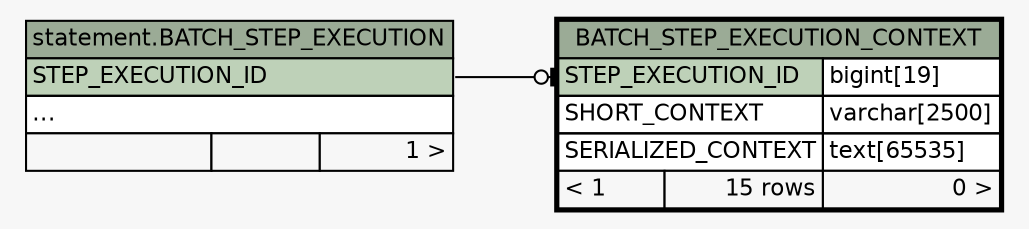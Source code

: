 // dot 2.36.0 on Mac OS X 10.10.2
// SchemaSpy rev Unknown
digraph "oneDegreeRelationshipsDiagram" {
  graph [
    rankdir="RL"
    bgcolor="#f7f7f7"
    
    nodesep="0.18"
    ranksep="0.46"
    fontname="Helvetica"
    fontsize="11"
  ];
  node [
    fontname="Helvetica"
    fontsize="11"
    shape="plaintext"
  ];
  edge [
    arrowsize="0.8"
  ];
  "BATCH_STEP_EXECUTION_CONTEXT":"STEP_EXECUTION_ID":w -> "statement.BATCH_STEP_EXECUTION":"STEP_EXECUTION_ID":e [arrowhead=none dir=back arrowtail=teeodot];
  "statement.BATCH_STEP_EXECUTION" [
    label=<
    <TABLE BORDER="0" CELLBORDER="1" CELLSPACING="0" BGCOLOR="#ffffff">
      <TR><TD COLSPAN="3" BGCOLOR="#9bab96" ALIGN="CENTER">statement.BATCH_STEP_EXECUTION</TD></TR>
      <TR><TD PORT="STEP_EXECUTION_ID" COLSPAN="3" BGCOLOR="#bed1b8" ALIGN="LEFT">STEP_EXECUTION_ID</TD></TR>
      <TR><TD PORT="elipses" COLSPAN="3" ALIGN="LEFT">...</TD></TR>
      <TR><TD ALIGN="LEFT" BGCOLOR="#f7f7f7">  </TD><TD ALIGN="RIGHT" BGCOLOR="#f7f7f7">  </TD><TD ALIGN="RIGHT" BGCOLOR="#f7f7f7">1 &gt;</TD></TR>
    </TABLE>>
    tooltip="statement.BATCH_STEP_EXECUTION"
  ];
  "BATCH_STEP_EXECUTION_CONTEXT" [
    label=<
    <TABLE BORDER="2" CELLBORDER="1" CELLSPACING="0" BGCOLOR="#ffffff">
      <TR><TD COLSPAN="3" BGCOLOR="#9bab96" ALIGN="CENTER">BATCH_STEP_EXECUTION_CONTEXT</TD></TR>
      <TR><TD PORT="STEP_EXECUTION_ID" COLSPAN="2" BGCOLOR="#bed1b8" ALIGN="LEFT">STEP_EXECUTION_ID</TD><TD PORT="STEP_EXECUTION_ID.type" ALIGN="LEFT">bigint[19]</TD></TR>
      <TR><TD PORT="SHORT_CONTEXT" COLSPAN="2" ALIGN="LEFT">SHORT_CONTEXT</TD><TD PORT="SHORT_CONTEXT.type" ALIGN="LEFT">varchar[2500]</TD></TR>
      <TR><TD PORT="SERIALIZED_CONTEXT" COLSPAN="2" ALIGN="LEFT">SERIALIZED_CONTEXT</TD><TD PORT="SERIALIZED_CONTEXT.type" ALIGN="LEFT">text[65535]</TD></TR>
      <TR><TD ALIGN="LEFT" BGCOLOR="#f7f7f7">&lt; 1</TD><TD ALIGN="RIGHT" BGCOLOR="#f7f7f7">15 rows</TD><TD ALIGN="RIGHT" BGCOLOR="#f7f7f7">0 &gt;</TD></TR>
    </TABLE>>
    URL="BATCH_STEP_EXECUTION_CONTEXT.html"
    tooltip="BATCH_STEP_EXECUTION_CONTEXT"
  ];
}
